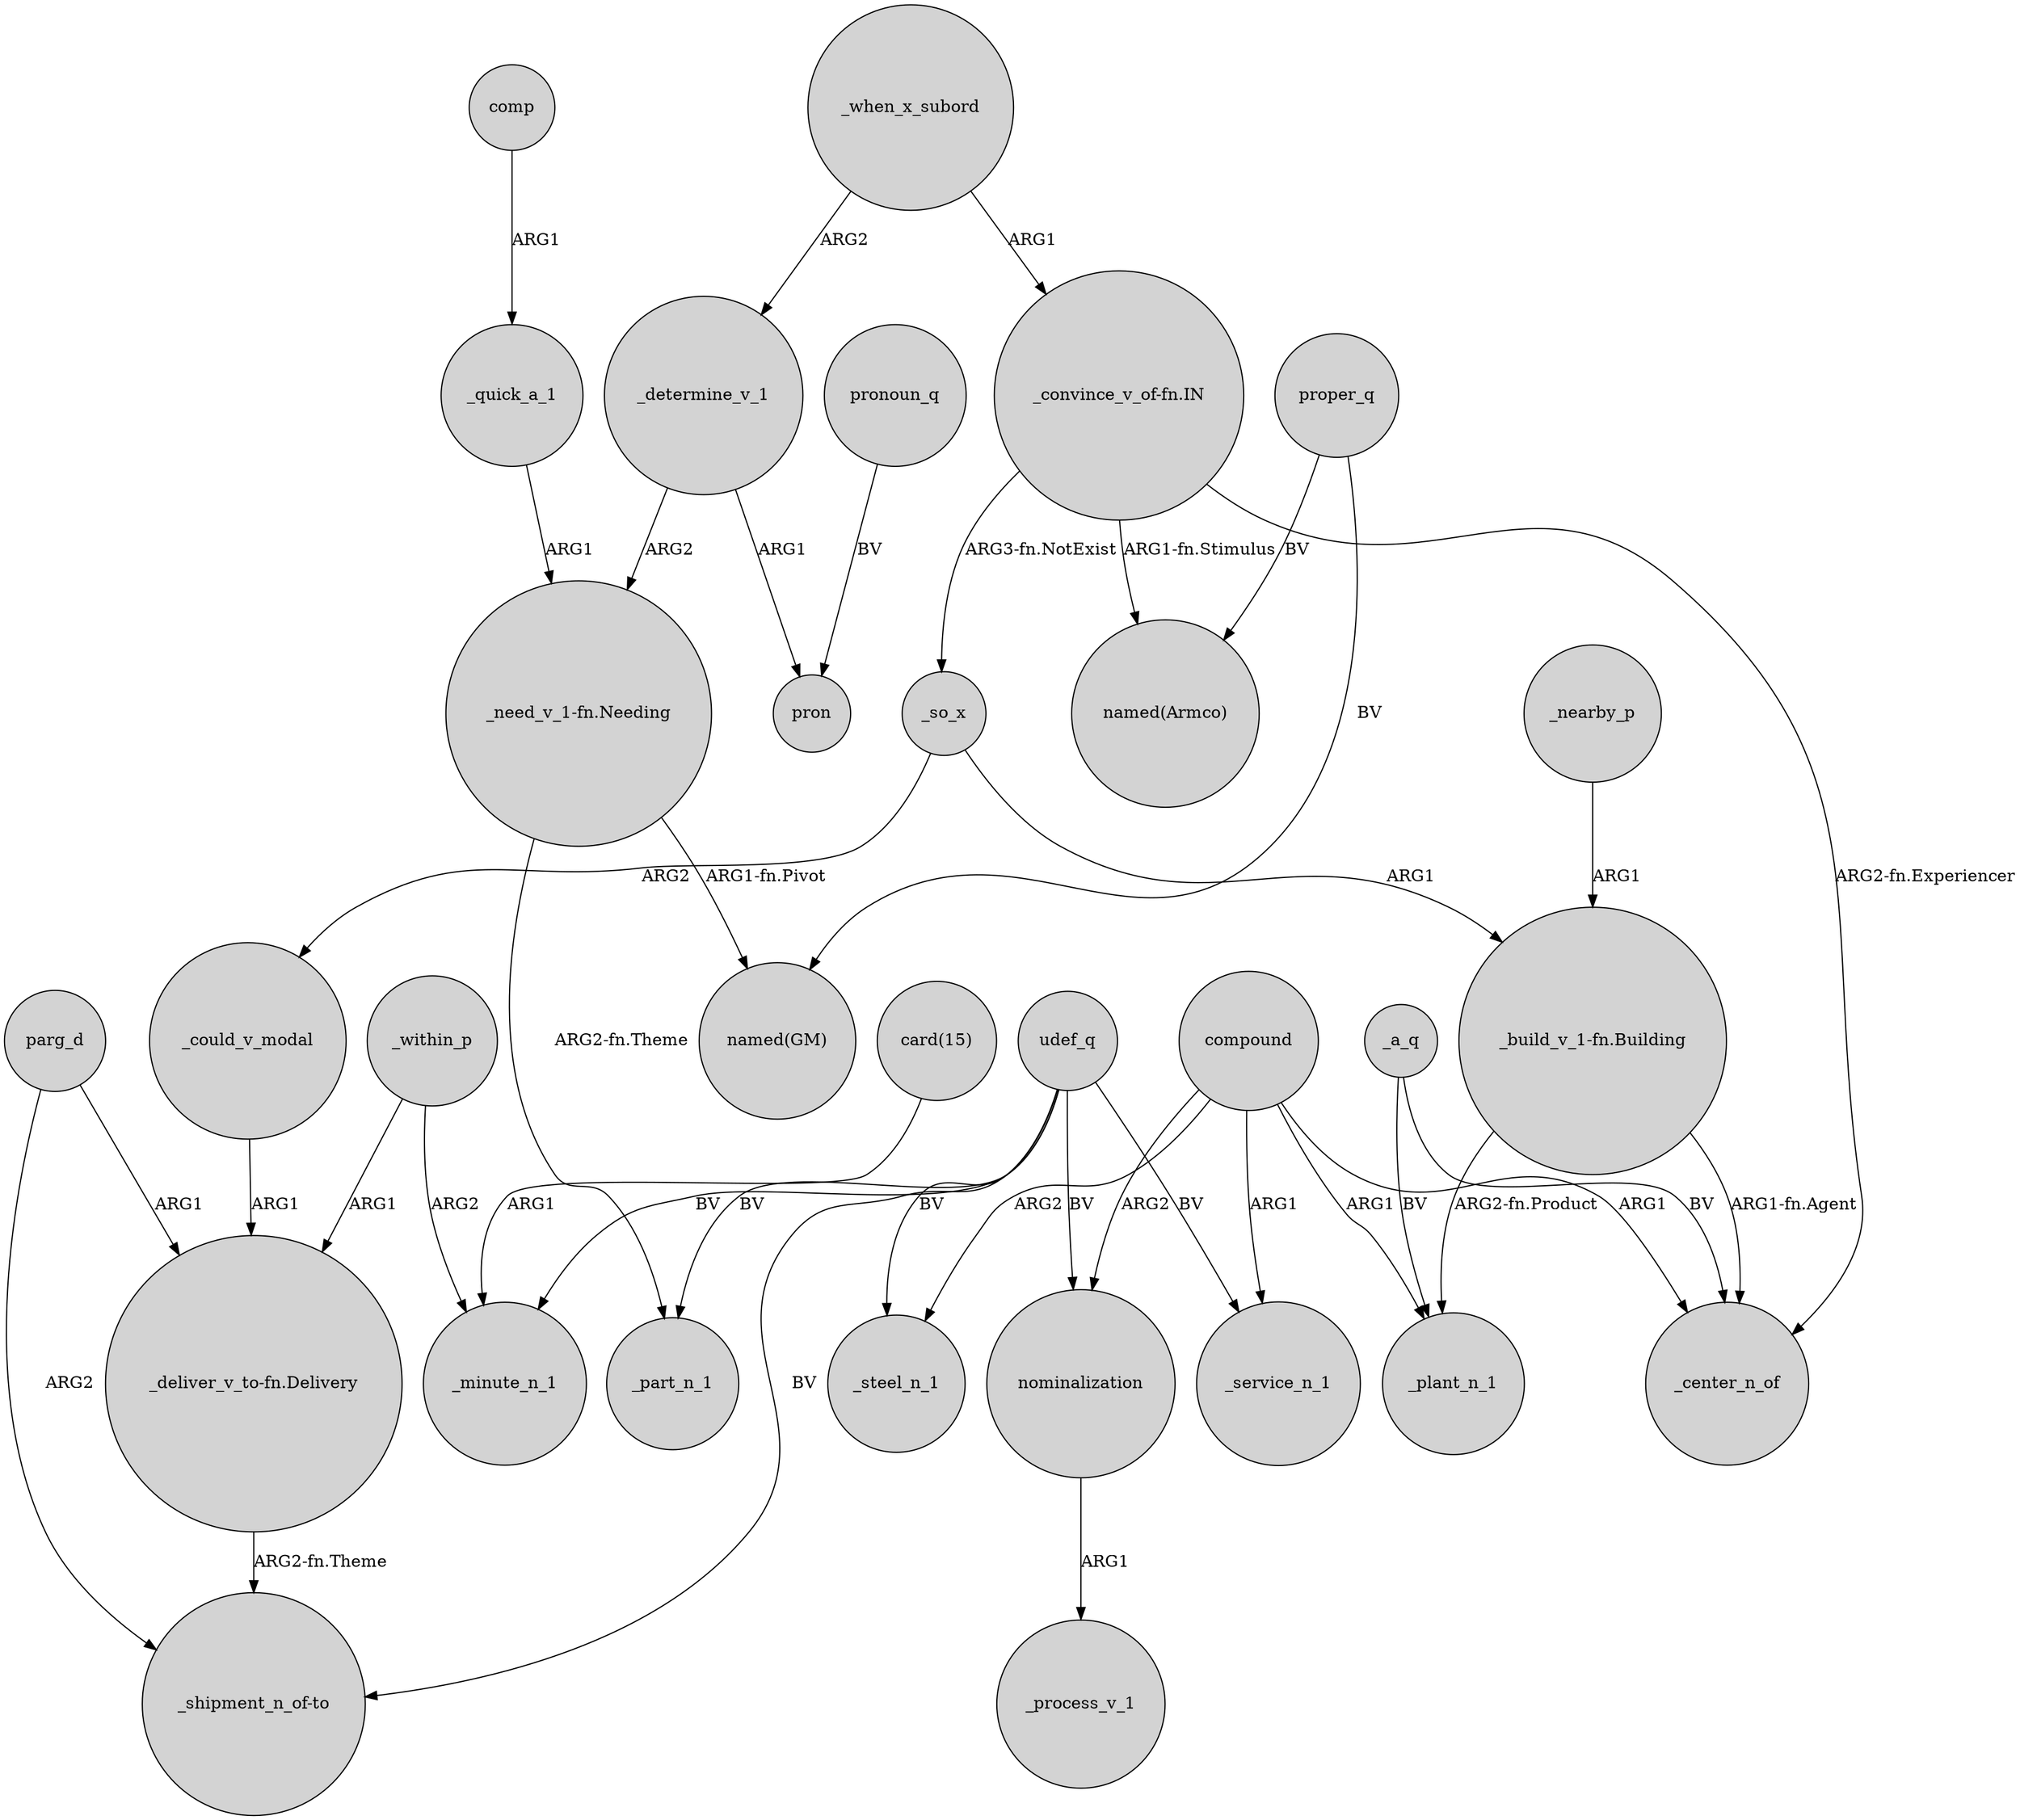 digraph {
	node [shape=circle style=filled]
	"_need_v_1-fn.Needing" -> _part_n_1 [label="ARG2-fn.Theme"]
	"_build_v_1-fn.Building" -> _plant_n_1 [label="ARG2-fn.Product"]
	"_convince_v_of-fn.IN" -> _center_n_of [label="ARG2-fn.Experiencer"]
	parg_d -> "_shipment_n_of-to" [label=ARG2]
	_a_q -> _plant_n_1 [label=BV]
	"_need_v_1-fn.Needing" -> "named(GM)" [label="ARG1-fn.Pivot"]
	nominalization -> _process_v_1 [label=ARG1]
	_within_p -> _minute_n_1 [label=ARG2]
	_a_q -> _center_n_of [label=BV]
	"card(15)" -> _minute_n_1 [label=ARG1]
	_determine_v_1 -> "_need_v_1-fn.Needing" [label=ARG2]
	_nearby_p -> "_build_v_1-fn.Building" [label=ARG1]
	proper_q -> "named(GM)" [label=BV]
	compound -> nominalization [label=ARG2]
	udef_q -> _minute_n_1 [label=BV]
	compound -> _plant_n_1 [label=ARG1]
	"_convince_v_of-fn.IN" -> "named(Armco)" [label="ARG1-fn.Stimulus"]
	udef_q -> _steel_n_1 [label=BV]
	_could_v_modal -> "_deliver_v_to-fn.Delivery" [label=ARG1]
	pronoun_q -> pron [label=BV]
	"_build_v_1-fn.Building" -> _center_n_of [label="ARG1-fn.Agent"]
	udef_q -> _service_n_1 [label=BV]
	_so_x -> _could_v_modal [label=ARG2]
	"_deliver_v_to-fn.Delivery" -> "_shipment_n_of-to" [label="ARG2-fn.Theme"]
	compound -> _center_n_of [label=ARG1]
	_so_x -> "_build_v_1-fn.Building" [label=ARG1]
	_within_p -> "_deliver_v_to-fn.Delivery" [label=ARG1]
	udef_q -> nominalization [label=BV]
	_when_x_subord -> _determine_v_1 [label=ARG2]
	_determine_v_1 -> pron [label=ARG1]
	udef_q -> _part_n_1 [label=BV]
	parg_d -> "_deliver_v_to-fn.Delivery" [label=ARG1]
	_when_x_subord -> "_convince_v_of-fn.IN" [label=ARG1]
	_quick_a_1 -> "_need_v_1-fn.Needing" [label=ARG1]
	udef_q -> "_shipment_n_of-to" [label=BV]
	comp -> _quick_a_1 [label=ARG1]
	compound -> _service_n_1 [label=ARG1]
	proper_q -> "named(Armco)" [label=BV]
	compound -> _steel_n_1 [label=ARG2]
	"_convince_v_of-fn.IN" -> _so_x [label="ARG3-fn.NotExist"]
}
